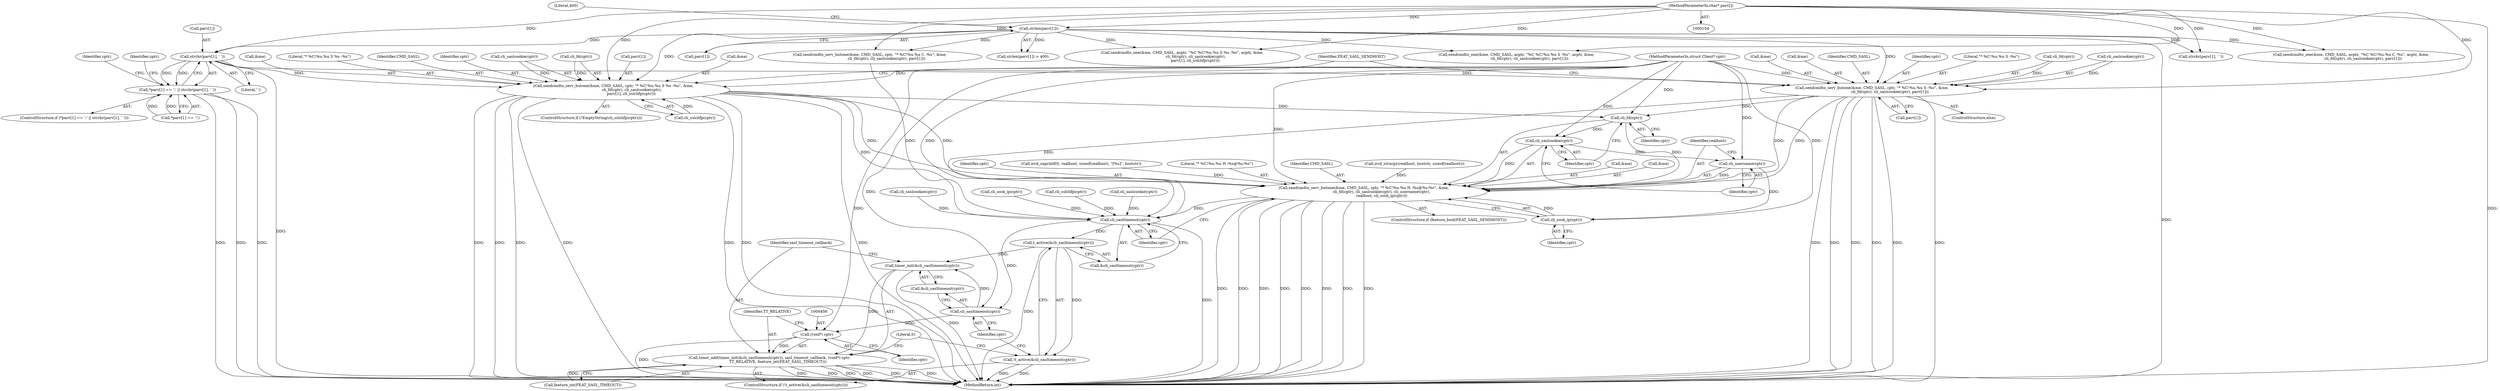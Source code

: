 digraph "0_nefarious2_f50a84bad996d438e7b31b9e74c32a41e43f8be5@API" {
"1000357" [label="(Call,strchr(parv[1], ' '))"];
"1000143" [label="(Call,strlen(parv[1]))"];
"1000108" [label="(MethodParameterIn,char* parv[])"];
"1000350" [label="(Call,*parv[1] == ':' || strchr(parv[1], ' '))"];
"1000373" [label="(Call,sendcmdto_serv_butone(&me, CMD_SASL, cptr, \"* %C!%u.%u S %s :%s\", &me,\n                               cli_fd(cptr), cli_saslcookie(cptr),\n                              parv[1], cli_sslclifp(cptr)))"];
"1000409" [label="(Call,sendcmdto_serv_butone(&me, CMD_SASL, cptr, \"* %C!%u.%u H :%s@%s:%s\", &me,\n                              cli_fd(cptr), cli_saslcookie(cptr), cli_username(cptr),\n                              realhost, cli_sock_ip(cptr)))"];
"1000447" [label="(Call,cli_sasltimeout(cptr))"];
"1000445" [label="(Call,t_active(&cli_sasltimeout(cptr)))"];
"1000444" [label="(Call,!t_active(&cli_sasltimeout(cptr)))"];
"1000450" [label="(Call,timer_init(&cli_sasltimeout(cptr)))"];
"1000449" [label="(Call,timer_add(timer_init(&cli_sasltimeout(cptr)), sasl_timeout_callback, (void*) cptr,\n              TT_RELATIVE, feature_int(FEAT_SASL_TIMEOUT)))"];
"1000452" [label="(Call,cli_sasltimeout(cptr))"];
"1000455" [label="(Call,(void*) cptr)"];
"1000417" [label="(Call,cli_fd(cptr))"];
"1000419" [label="(Call,cli_saslcookie(cptr))"];
"1000421" [label="(Call,cli_username(cptr))"];
"1000424" [label="(Call,cli_sock_ip(cptr))"];
"1000391" [label="(Call,sendcmdto_serv_butone(&me, CMD_SASL, cptr, \"* %C!%u.%u S :%s\", &me,\n                              cli_fd(cptr), cli_saslcookie(cptr), parv[1]))"];
"1000423" [label="(Identifier,realhost)"];
"1000300" [label="(Call,cli_saslcookie(cptr))"];
"1000324" [label="(Call,cli_sock_ip(cptr))"];
"1000374" [label="(Call,&me)"];
"1000454" [label="(Identifier,sasl_timeout_callback)"];
"1000403" [label="(Call,parv[1])"];
"1000401" [label="(Call,cli_saslcookie(cptr))"];
"1000459" [label="(Call,feature_int(FEAT_SASL_TIMEOUT))"];
"1000457" [label="(Identifier,cptr)"];
"1000373" [label="(Call,sendcmdto_serv_butone(&me, CMD_SASL, cptr, \"* %C!%u.%u S %s :%s\", &me,\n                               cli_fd(cptr), cli_saslcookie(cptr),\n                              parv[1], cli_sslclifp(cptr)))"];
"1000397" [label="(Call,&me)"];
"1000357" [label="(Call,strchr(parv[1], ' '))"];
"1000422" [label="(Identifier,cptr)"];
"1000392" [label="(Call,&me)"];
"1000378" [label="(Literal,\"* %C!%u.%u S %s :%s\")"];
"1000142" [label="(Call,strlen(parv[1]) > 400)"];
"1000424" [label="(Call,cli_sock_ip(cptr))"];
"1000413" [label="(Identifier,cptr)"];
"1000415" [label="(Call,&me)"];
"1000448" [label="(Identifier,cptr)"];
"1000425" [label="(Identifier,cptr)"];
"1000108" [label="(MethodParameterIn,char* parv[])"];
"1000328" [label="(Call,sendcmdto_one(&me, CMD_SASL, acptr, \"%C %C!%u.%u C :%s\", acptr, &me,\n                    cli_fd(cptr), cli_saslcookie(cptr), parv[1]))"];
"1000376" [label="(Identifier,CMD_SASL)"];
"1000406" [label="(ControlStructure,if (feature_bool(FEAT_SASL_SENDHOST)))"];
"1000394" [label="(Identifier,CMD_SASL)"];
"1000286" [label="(Call,cli_sslclifp(cptr))"];
"1000447" [label="(Call,cli_sasltimeout(cptr))"];
"1000395" [label="(Identifier,cptr)"];
"1000339" [label="(Call,cli_saslcookie(cptr))"];
"1000444" [label="(Call,!t_active(&cli_sasltimeout(cptr)))"];
"1000450" [label="(Call,timer_init(&cli_sasltimeout(cptr)))"];
"1000143" [label="(Call,strlen(parv[1]))"];
"1000377" [label="(Identifier,cptr)"];
"1000458" [label="(Identifier,TT_RELATIVE)"];
"1000358" [label="(Call,parv[1])"];
"1000445" [label="(Call,t_active(&cli_sasltimeout(cptr)))"];
"1000383" [label="(Call,cli_saslcookie(cptr))"];
"1000418" [label="(Identifier,cptr)"];
"1000254" [label="(Call,strchr(parv[1], ' '))"];
"1000364" [label="(Identifier,cptr)"];
"1000391" [label="(Call,sendcmdto_serv_butone(&me, CMD_SASL, cptr, \"* %C!%u.%u S :%s\", &me,\n                              cli_fd(cptr), cli_saslcookie(cptr), parv[1]))"];
"1000443" [label="(ControlStructure,if (!t_active(&cli_sasltimeout(cptr))))"];
"1000390" [label="(ControlStructure,else)"];
"1000412" [label="(Identifier,CMD_SASL)"];
"1000396" [label="(Literal,\"* %C!%u.%u S :%s\")"];
"1000417" [label="(Call,cli_fd(cptr))"];
"1000410" [label="(Call,&me)"];
"1000419" [label="(Call,cli_saslcookie(cptr))"];
"1000270" [label="(Call,sendcmdto_one(&me, CMD_SASL, acptr, \"%C %C!%u.%u S %s :%s\", acptr, &me,\n                       cli_fd(cptr), cli_saslcookie(cptr),\n                      parv[1], cli_sslclifp(cptr)))"];
"1000350" [label="(Call,*parv[1] == ':' || strchr(parv[1], ' '))"];
"1000289" [label="(Call,sendcmdto_one(&me, CMD_SASL, acptr, \"%C %C!%u.%u S :%s\", acptr, &me,\n                      cli_fd(cptr), cli_saslcookie(cptr), parv[1]))"];
"1000372" [label="(Identifier,cptr)"];
"1000381" [label="(Call,cli_fd(cptr))"];
"1000385" [label="(Call,parv[1])"];
"1000349" [label="(ControlStructure,if (*parv[1] == ':' || strchr(parv[1], ' ')))"];
"1000462" [label="(Literal,0)"];
"1000428" [label="(Call,sendcmdto_serv_butone(&me, CMD_SASL, cptr, \"* %C!%u.%u C :%s\", &me,\n                            cli_fd(cptr), cli_saslcookie(cptr), parv[1]))"];
"1000399" [label="(Call,cli_fd(cptr))"];
"1000463" [label="(MethodReturn,int)"];
"1000147" [label="(Literal,400)"];
"1000408" [label="(Identifier,FEAT_SASL_SENDHOST)"];
"1000227" [label="(Call,ircd_snprintf(0, realhost, sizeof(realhost), \"[%s]\", hoststr))"];
"1000452" [label="(Call,cli_sasltimeout(cptr))"];
"1000379" [label="(Call,&me)"];
"1000453" [label="(Identifier,cptr)"];
"1000105" [label="(MethodParameterIn,struct Client* cptr)"];
"1000414" [label="(Literal,\"* %C!%u.%u H :%s@%s:%s\")"];
"1000409" [label="(Call,sendcmdto_serv_butone(&me, CMD_SASL, cptr, \"* %C!%u.%u H :%s@%s:%s\", &me,\n                              cli_fd(cptr), cli_saslcookie(cptr), cli_username(cptr),\n                              realhost, cli_sock_ip(cptr)))"];
"1000455" [label="(Call,(void*) cptr)"];
"1000420" [label="(Identifier,cptr)"];
"1000446" [label="(Call,&cli_sasltimeout(cptr))"];
"1000235" [label="(Call,ircd_strncpy(realhost, hoststr, sizeof(realhost)))"];
"1000144" [label="(Call,parv[1])"];
"1000351" [label="(Call,*parv[1] == ':')"];
"1000361" [label="(Literal,' ')"];
"1000421" [label="(Call,cli_username(cptr))"];
"1000449" [label="(Call,timer_add(timer_init(&cli_sasltimeout(cptr)), sasl_timeout_callback, (void*) cptr,\n              TT_RELATIVE, feature_int(FEAT_SASL_TIMEOUT)))"];
"1000368" [label="(ControlStructure,if (!EmptyString(cli_sslclifp(cptr))))"];
"1000388" [label="(Call,cli_sslclifp(cptr))"];
"1000451" [label="(Call,&cli_sasltimeout(cptr))"];
"1000357" -> "1000350"  [label="AST: "];
"1000357" -> "1000361"  [label="CFG: "];
"1000358" -> "1000357"  [label="AST: "];
"1000361" -> "1000357"  [label="AST: "];
"1000350" -> "1000357"  [label="CFG: "];
"1000357" -> "1000463"  [label="DDG: "];
"1000357" -> "1000350"  [label="DDG: "];
"1000357" -> "1000350"  [label="DDG: "];
"1000143" -> "1000357"  [label="DDG: "];
"1000108" -> "1000357"  [label="DDG: "];
"1000357" -> "1000373"  [label="DDG: "];
"1000357" -> "1000391"  [label="DDG: "];
"1000143" -> "1000142"  [label="AST: "];
"1000143" -> "1000144"  [label="CFG: "];
"1000144" -> "1000143"  [label="AST: "];
"1000147" -> "1000143"  [label="CFG: "];
"1000143" -> "1000463"  [label="DDG: "];
"1000143" -> "1000142"  [label="DDG: "];
"1000108" -> "1000143"  [label="DDG: "];
"1000143" -> "1000254"  [label="DDG: "];
"1000143" -> "1000270"  [label="DDG: "];
"1000143" -> "1000289"  [label="DDG: "];
"1000143" -> "1000328"  [label="DDG: "];
"1000143" -> "1000373"  [label="DDG: "];
"1000143" -> "1000391"  [label="DDG: "];
"1000143" -> "1000428"  [label="DDG: "];
"1000108" -> "1000104"  [label="AST: "];
"1000108" -> "1000463"  [label="DDG: "];
"1000108" -> "1000254"  [label="DDG: "];
"1000108" -> "1000270"  [label="DDG: "];
"1000108" -> "1000289"  [label="DDG: "];
"1000108" -> "1000328"  [label="DDG: "];
"1000108" -> "1000373"  [label="DDG: "];
"1000108" -> "1000391"  [label="DDG: "];
"1000108" -> "1000428"  [label="DDG: "];
"1000350" -> "1000349"  [label="AST: "];
"1000350" -> "1000351"  [label="CFG: "];
"1000351" -> "1000350"  [label="AST: "];
"1000364" -> "1000350"  [label="CFG: "];
"1000372" -> "1000350"  [label="CFG: "];
"1000350" -> "1000463"  [label="DDG: "];
"1000350" -> "1000463"  [label="DDG: "];
"1000350" -> "1000463"  [label="DDG: "];
"1000351" -> "1000350"  [label="DDG: "];
"1000351" -> "1000350"  [label="DDG: "];
"1000373" -> "1000368"  [label="AST: "];
"1000373" -> "1000388"  [label="CFG: "];
"1000374" -> "1000373"  [label="AST: "];
"1000376" -> "1000373"  [label="AST: "];
"1000377" -> "1000373"  [label="AST: "];
"1000378" -> "1000373"  [label="AST: "];
"1000379" -> "1000373"  [label="AST: "];
"1000381" -> "1000373"  [label="AST: "];
"1000383" -> "1000373"  [label="AST: "];
"1000385" -> "1000373"  [label="AST: "];
"1000388" -> "1000373"  [label="AST: "];
"1000408" -> "1000373"  [label="CFG: "];
"1000373" -> "1000463"  [label="DDG: "];
"1000373" -> "1000463"  [label="DDG: "];
"1000373" -> "1000463"  [label="DDG: "];
"1000373" -> "1000463"  [label="DDG: "];
"1000373" -> "1000463"  [label="DDG: "];
"1000373" -> "1000463"  [label="DDG: "];
"1000373" -> "1000463"  [label="DDG: "];
"1000388" -> "1000373"  [label="DDG: "];
"1000105" -> "1000373"  [label="DDG: "];
"1000381" -> "1000373"  [label="DDG: "];
"1000383" -> "1000373"  [label="DDG: "];
"1000373" -> "1000409"  [label="DDG: "];
"1000373" -> "1000409"  [label="DDG: "];
"1000373" -> "1000417"  [label="DDG: "];
"1000373" -> "1000447"  [label="DDG: "];
"1000409" -> "1000406"  [label="AST: "];
"1000409" -> "1000424"  [label="CFG: "];
"1000410" -> "1000409"  [label="AST: "];
"1000412" -> "1000409"  [label="AST: "];
"1000413" -> "1000409"  [label="AST: "];
"1000414" -> "1000409"  [label="AST: "];
"1000415" -> "1000409"  [label="AST: "];
"1000417" -> "1000409"  [label="AST: "];
"1000419" -> "1000409"  [label="AST: "];
"1000421" -> "1000409"  [label="AST: "];
"1000423" -> "1000409"  [label="AST: "];
"1000424" -> "1000409"  [label="AST: "];
"1000448" -> "1000409"  [label="CFG: "];
"1000409" -> "1000463"  [label="DDG: "];
"1000409" -> "1000463"  [label="DDG: "];
"1000409" -> "1000463"  [label="DDG: "];
"1000409" -> "1000463"  [label="DDG: "];
"1000409" -> "1000463"  [label="DDG: "];
"1000409" -> "1000463"  [label="DDG: "];
"1000409" -> "1000463"  [label="DDG: "];
"1000409" -> "1000463"  [label="DDG: "];
"1000391" -> "1000409"  [label="DDG: "];
"1000391" -> "1000409"  [label="DDG: "];
"1000424" -> "1000409"  [label="DDG: "];
"1000105" -> "1000409"  [label="DDG: "];
"1000417" -> "1000409"  [label="DDG: "];
"1000419" -> "1000409"  [label="DDG: "];
"1000421" -> "1000409"  [label="DDG: "];
"1000235" -> "1000409"  [label="DDG: "];
"1000227" -> "1000409"  [label="DDG: "];
"1000409" -> "1000447"  [label="DDG: "];
"1000447" -> "1000446"  [label="AST: "];
"1000447" -> "1000448"  [label="CFG: "];
"1000448" -> "1000447"  [label="AST: "];
"1000446" -> "1000447"  [label="CFG: "];
"1000447" -> "1000463"  [label="DDG: "];
"1000447" -> "1000445"  [label="DDG: "];
"1000286" -> "1000447"  [label="DDG: "];
"1000300" -> "1000447"  [label="DDG: "];
"1000391" -> "1000447"  [label="DDG: "];
"1000428" -> "1000447"  [label="DDG: "];
"1000339" -> "1000447"  [label="DDG: "];
"1000324" -> "1000447"  [label="DDG: "];
"1000105" -> "1000447"  [label="DDG: "];
"1000447" -> "1000452"  [label="DDG: "];
"1000445" -> "1000444"  [label="AST: "];
"1000445" -> "1000446"  [label="CFG: "];
"1000446" -> "1000445"  [label="AST: "];
"1000444" -> "1000445"  [label="CFG: "];
"1000445" -> "1000463"  [label="DDG: "];
"1000445" -> "1000444"  [label="DDG: "];
"1000445" -> "1000450"  [label="DDG: "];
"1000444" -> "1000443"  [label="AST: "];
"1000453" -> "1000444"  [label="CFG: "];
"1000462" -> "1000444"  [label="CFG: "];
"1000444" -> "1000463"  [label="DDG: "];
"1000444" -> "1000463"  [label="DDG: "];
"1000450" -> "1000449"  [label="AST: "];
"1000450" -> "1000451"  [label="CFG: "];
"1000451" -> "1000450"  [label="AST: "];
"1000454" -> "1000450"  [label="CFG: "];
"1000450" -> "1000463"  [label="DDG: "];
"1000450" -> "1000449"  [label="DDG: "];
"1000452" -> "1000450"  [label="DDG: "];
"1000449" -> "1000443"  [label="AST: "];
"1000449" -> "1000459"  [label="CFG: "];
"1000454" -> "1000449"  [label="AST: "];
"1000455" -> "1000449"  [label="AST: "];
"1000458" -> "1000449"  [label="AST: "];
"1000459" -> "1000449"  [label="AST: "];
"1000462" -> "1000449"  [label="CFG: "];
"1000449" -> "1000463"  [label="DDG: "];
"1000449" -> "1000463"  [label="DDG: "];
"1000449" -> "1000463"  [label="DDG: "];
"1000449" -> "1000463"  [label="DDG: "];
"1000449" -> "1000463"  [label="DDG: "];
"1000449" -> "1000463"  [label="DDG: "];
"1000455" -> "1000449"  [label="DDG: "];
"1000459" -> "1000449"  [label="DDG: "];
"1000452" -> "1000451"  [label="AST: "];
"1000452" -> "1000453"  [label="CFG: "];
"1000453" -> "1000452"  [label="AST: "];
"1000451" -> "1000452"  [label="CFG: "];
"1000105" -> "1000452"  [label="DDG: "];
"1000452" -> "1000455"  [label="DDG: "];
"1000455" -> "1000457"  [label="CFG: "];
"1000456" -> "1000455"  [label="AST: "];
"1000457" -> "1000455"  [label="AST: "];
"1000458" -> "1000455"  [label="CFG: "];
"1000455" -> "1000463"  [label="DDG: "];
"1000105" -> "1000455"  [label="DDG: "];
"1000417" -> "1000418"  [label="CFG: "];
"1000418" -> "1000417"  [label="AST: "];
"1000420" -> "1000417"  [label="CFG: "];
"1000391" -> "1000417"  [label="DDG: "];
"1000105" -> "1000417"  [label="DDG: "];
"1000417" -> "1000419"  [label="DDG: "];
"1000419" -> "1000420"  [label="CFG: "];
"1000420" -> "1000419"  [label="AST: "];
"1000422" -> "1000419"  [label="CFG: "];
"1000105" -> "1000419"  [label="DDG: "];
"1000419" -> "1000421"  [label="DDG: "];
"1000421" -> "1000422"  [label="CFG: "];
"1000422" -> "1000421"  [label="AST: "];
"1000423" -> "1000421"  [label="CFG: "];
"1000105" -> "1000421"  [label="DDG: "];
"1000421" -> "1000424"  [label="DDG: "];
"1000424" -> "1000425"  [label="CFG: "];
"1000425" -> "1000424"  [label="AST: "];
"1000105" -> "1000424"  [label="DDG: "];
"1000391" -> "1000390"  [label="AST: "];
"1000391" -> "1000403"  [label="CFG: "];
"1000392" -> "1000391"  [label="AST: "];
"1000394" -> "1000391"  [label="AST: "];
"1000395" -> "1000391"  [label="AST: "];
"1000396" -> "1000391"  [label="AST: "];
"1000397" -> "1000391"  [label="AST: "];
"1000399" -> "1000391"  [label="AST: "];
"1000401" -> "1000391"  [label="AST: "];
"1000403" -> "1000391"  [label="AST: "];
"1000408" -> "1000391"  [label="CFG: "];
"1000391" -> "1000463"  [label="DDG: "];
"1000391" -> "1000463"  [label="DDG: "];
"1000391" -> "1000463"  [label="DDG: "];
"1000391" -> "1000463"  [label="DDG: "];
"1000391" -> "1000463"  [label="DDG: "];
"1000391" -> "1000463"  [label="DDG: "];
"1000401" -> "1000391"  [label="DDG: "];
"1000105" -> "1000391"  [label="DDG: "];
"1000399" -> "1000391"  [label="DDG: "];
}
